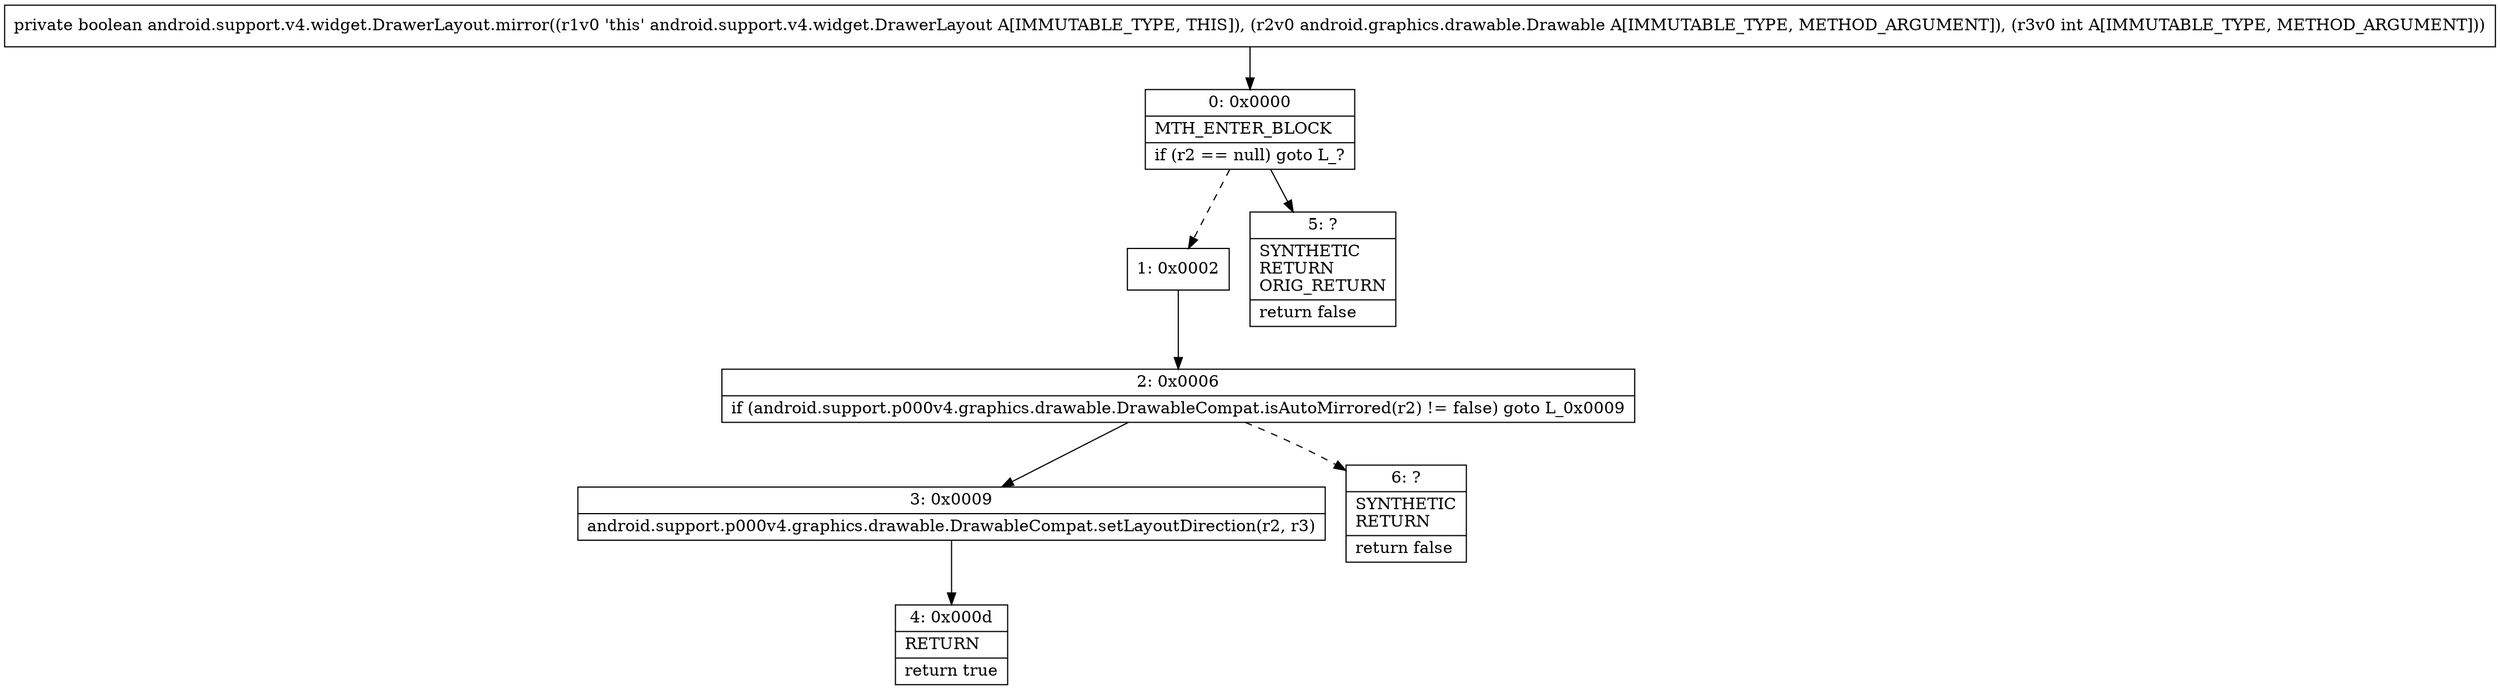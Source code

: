 digraph "CFG forandroid.support.v4.widget.DrawerLayout.mirror(Landroid\/graphics\/drawable\/Drawable;I)Z" {
Node_0 [shape=record,label="{0\:\ 0x0000|MTH_ENTER_BLOCK\l|if (r2 == null) goto L_?\l}"];
Node_1 [shape=record,label="{1\:\ 0x0002}"];
Node_2 [shape=record,label="{2\:\ 0x0006|if (android.support.p000v4.graphics.drawable.DrawableCompat.isAutoMirrored(r2) != false) goto L_0x0009\l}"];
Node_3 [shape=record,label="{3\:\ 0x0009|android.support.p000v4.graphics.drawable.DrawableCompat.setLayoutDirection(r2, r3)\l}"];
Node_4 [shape=record,label="{4\:\ 0x000d|RETURN\l|return true\l}"];
Node_5 [shape=record,label="{5\:\ ?|SYNTHETIC\lRETURN\lORIG_RETURN\l|return false\l}"];
Node_6 [shape=record,label="{6\:\ ?|SYNTHETIC\lRETURN\l|return false\l}"];
MethodNode[shape=record,label="{private boolean android.support.v4.widget.DrawerLayout.mirror((r1v0 'this' android.support.v4.widget.DrawerLayout A[IMMUTABLE_TYPE, THIS]), (r2v0 android.graphics.drawable.Drawable A[IMMUTABLE_TYPE, METHOD_ARGUMENT]), (r3v0 int A[IMMUTABLE_TYPE, METHOD_ARGUMENT])) }"];
MethodNode -> Node_0;
Node_0 -> Node_1[style=dashed];
Node_0 -> Node_5;
Node_1 -> Node_2;
Node_2 -> Node_3;
Node_2 -> Node_6[style=dashed];
Node_3 -> Node_4;
}

